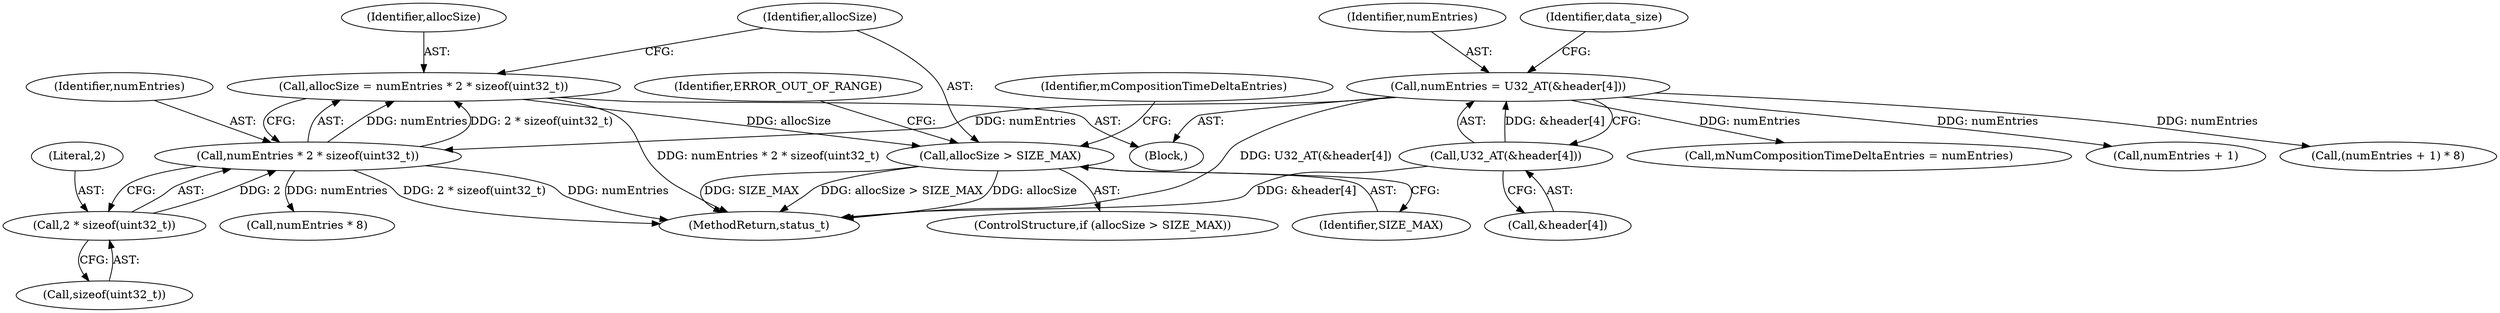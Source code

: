 digraph "0_Android_edd4a76eb4747bd19ed122df46fa46b452c12a0d@API" {
"1000163" [label="(Call,allocSize = numEntries * 2 * sizeof(uint32_t))"];
"1000165" [label="(Call,numEntries * 2 * sizeof(uint32_t))"];
"1000141" [label="(Call,numEntries = U32_AT(&header[4]))"];
"1000143" [label="(Call,U32_AT(&header[4]))"];
"1000167" [label="(Call,2 * sizeof(uint32_t))"];
"1000172" [label="(Call,allocSize > SIZE_MAX)"];
"1000142" [label="(Identifier,numEntries)"];
"1000165" [label="(Call,numEntries * 2 * sizeof(uint32_t))"];
"1000163" [label="(Call,allocSize = numEntries * 2 * sizeof(uint32_t))"];
"1000169" [label="(Call,sizeof(uint32_t))"];
"1000172" [label="(Call,allocSize > SIZE_MAX)"];
"1000159" [label="(Call,mNumCompositionTimeDeltaEntries = numEntries)"];
"1000167" [label="(Call,2 * sizeof(uint32_t))"];
"1000103" [label="(Block,)"];
"1000143" [label="(Call,U32_AT(&header[4]))"];
"1000171" [label="(ControlStructure,if (allocSize > SIZE_MAX))"];
"1000173" [label="(Identifier,allocSize)"];
"1000144" [label="(Call,&header[4])"];
"1000189" [label="(Call,numEntries * 8)"];
"1000141" [label="(Call,numEntries = U32_AT(&header[4]))"];
"1000174" [label="(Identifier,SIZE_MAX)"];
"1000150" [label="(Identifier,data_size)"];
"1000168" [label="(Literal,2)"];
"1000166" [label="(Identifier,numEntries)"];
"1000152" [label="(Call,numEntries + 1)"];
"1000177" [label="(Identifier,ERROR_OUT_OF_RANGE)"];
"1000231" [label="(MethodReturn,status_t)"];
"1000164" [label="(Identifier,allocSize)"];
"1000179" [label="(Identifier,mCompositionTimeDeltaEntries)"];
"1000151" [label="(Call,(numEntries + 1) * 8)"];
"1000163" -> "1000103"  [label="AST: "];
"1000163" -> "1000165"  [label="CFG: "];
"1000164" -> "1000163"  [label="AST: "];
"1000165" -> "1000163"  [label="AST: "];
"1000173" -> "1000163"  [label="CFG: "];
"1000163" -> "1000231"  [label="DDG: numEntries * 2 * sizeof(uint32_t)"];
"1000165" -> "1000163"  [label="DDG: numEntries"];
"1000165" -> "1000163"  [label="DDG: 2 * sizeof(uint32_t)"];
"1000163" -> "1000172"  [label="DDG: allocSize"];
"1000165" -> "1000167"  [label="CFG: "];
"1000166" -> "1000165"  [label="AST: "];
"1000167" -> "1000165"  [label="AST: "];
"1000165" -> "1000231"  [label="DDG: numEntries"];
"1000165" -> "1000231"  [label="DDG: 2 * sizeof(uint32_t)"];
"1000141" -> "1000165"  [label="DDG: numEntries"];
"1000167" -> "1000165"  [label="DDG: 2"];
"1000165" -> "1000189"  [label="DDG: numEntries"];
"1000141" -> "1000103"  [label="AST: "];
"1000141" -> "1000143"  [label="CFG: "];
"1000142" -> "1000141"  [label="AST: "];
"1000143" -> "1000141"  [label="AST: "];
"1000150" -> "1000141"  [label="CFG: "];
"1000141" -> "1000231"  [label="DDG: U32_AT(&header[4])"];
"1000143" -> "1000141"  [label="DDG: &header[4]"];
"1000141" -> "1000151"  [label="DDG: numEntries"];
"1000141" -> "1000152"  [label="DDG: numEntries"];
"1000141" -> "1000159"  [label="DDG: numEntries"];
"1000143" -> "1000144"  [label="CFG: "];
"1000144" -> "1000143"  [label="AST: "];
"1000143" -> "1000231"  [label="DDG: &header[4]"];
"1000167" -> "1000169"  [label="CFG: "];
"1000168" -> "1000167"  [label="AST: "];
"1000169" -> "1000167"  [label="AST: "];
"1000172" -> "1000171"  [label="AST: "];
"1000172" -> "1000174"  [label="CFG: "];
"1000173" -> "1000172"  [label="AST: "];
"1000174" -> "1000172"  [label="AST: "];
"1000177" -> "1000172"  [label="CFG: "];
"1000179" -> "1000172"  [label="CFG: "];
"1000172" -> "1000231"  [label="DDG: allocSize > SIZE_MAX"];
"1000172" -> "1000231"  [label="DDG: allocSize"];
"1000172" -> "1000231"  [label="DDG: SIZE_MAX"];
}
